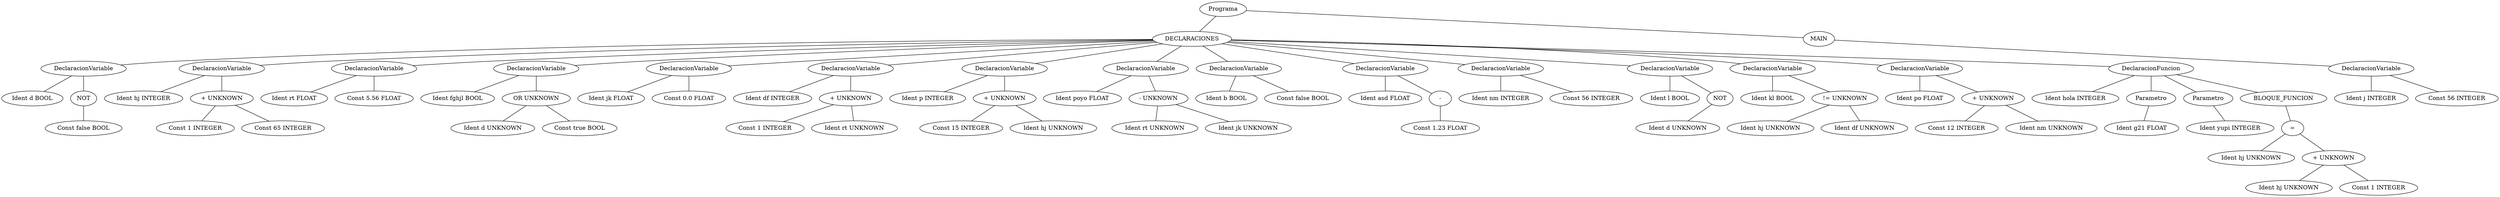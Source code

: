 graph G {1 [label="Programa"]
2 [label="DECLARACIONES"]
1 -- 2
3 [label="DeclaracionVariable"]
2 -- 3
4 [label="Ident d BOOL"]
3 -- 4
5 [label="NOT"]
3 -- 5
6 [label="Const false BOOL"]
5 -- 6
7 [label="DeclaracionVariable"]
2 -- 7
8 [label="Ident hj INTEGER"]
7 -- 8
9 [label="+ UNKNOWN"]
7 -- 9
10 [label="Const 1 INTEGER"]
9 -- 10
11 [label="Const 65 INTEGER"]
9 -- 11
12 [label="DeclaracionVariable"]
2 -- 12
13 [label="Ident rt FLOAT"]
12 -- 13
14 [label="Const 5.56 FLOAT"]
12 -- 14
15 [label="DeclaracionVariable"]
2 -- 15
16 [label="Ident fghjl BOOL"]
15 -- 16
17 [label="OR UNKNOWN"]
15 -- 17
18 [label="Ident d UNKNOWN"]
17 -- 18
19 [label="Const true BOOL"]
17 -- 19
20 [label="DeclaracionVariable"]
2 -- 20
21 [label="Ident jk FLOAT"]
20 -- 21
22 [label="Const 0.0 FLOAT"]
20 -- 22
23 [label="DeclaracionVariable"]
2 -- 23
24 [label="Ident df INTEGER"]
23 -- 24
25 [label="+ UNKNOWN"]
23 -- 25
26 [label="Const 1 INTEGER"]
25 -- 26
27 [label="Ident rt UNKNOWN"]
25 -- 27
28 [label="DeclaracionVariable"]
2 -- 28
29 [label="Ident p INTEGER"]
28 -- 29
30 [label="+ UNKNOWN"]
28 -- 30
31 [label="Const 15 INTEGER"]
30 -- 31
32 [label="Ident hj UNKNOWN"]
30 -- 32
33 [label="DeclaracionVariable"]
2 -- 33
34 [label="Ident poyo FLOAT"]
33 -- 34
35 [label="- UNKNOWN"]
33 -- 35
36 [label="Ident rt UNKNOWN"]
35 -- 36
37 [label="Ident jk UNKNOWN"]
35 -- 37
38 [label="DeclaracionVariable"]
2 -- 38
39 [label="Ident b BOOL"]
38 -- 39
40 [label="Const false BOOL"]
38 -- 40
41 [label="DeclaracionVariable"]
2 -- 41
42 [label="Ident asd FLOAT"]
41 -- 42
43 [label="-"]
41 -- 43
44 [label="Const 1.23 FLOAT"]
43 -- 44
45 [label="DeclaracionVariable"]
2 -- 45
46 [label="Ident nm INTEGER"]
45 -- 46
47 [label="Const 56 INTEGER"]
45 -- 47
48 [label="DeclaracionVariable"]
2 -- 48
49 [label="Ident l BOOL"]
48 -- 49
50 [label="NOT"]
48 -- 50
51 [label="Ident d UNKNOWN"]
50 -- 51
52 [label="DeclaracionVariable"]
2 -- 52
53 [label="Ident kl BOOL"]
52 -- 53
54 [label="!= UNKNOWN"]
52 -- 54
55 [label="Ident hj UNKNOWN"]
54 -- 55
56 [label="Ident df UNKNOWN"]
54 -- 56
57 [label="DeclaracionVariable"]
2 -- 57
58 [label="Ident po FLOAT"]
57 -- 58
59 [label="+ UNKNOWN"]
57 -- 59
60 [label="Const 12 INTEGER"]
59 -- 60
61 [label="Ident nm UNKNOWN"]
59 -- 61
62 [label="DeclaracionFuncion"]
2 -- 62
63 [label="Ident hola INTEGER"]
62 -- 63
64 [label="Parametro"]
62 -- 64
65 [label="Ident g21 FLOAT"]
64 -- 65
66 [label="Parametro"]
62 -- 66
67 [label="Ident yupi INTEGER"]
66 -- 67
68 [label="BLOQUE_FUNCION"]
62 -- 68
69 [label="="]
68 -- 69
70 [label="Ident hj UNKNOWN"]
69 -- 70
71 [label="+ UNKNOWN"]
69 -- 71
72 [label="Ident hj UNKNOWN"]
71 -- 72
73 [label="Const 1 INTEGER"]
71 -- 73
74 [label="MAIN"]
1 -- 74
75 [label="DeclaracionVariable"]
74 -- 75
76 [label="Ident j INTEGER"]
75 -- 76
77 [label="Const 56 INTEGER"]
75 -- 77
}
